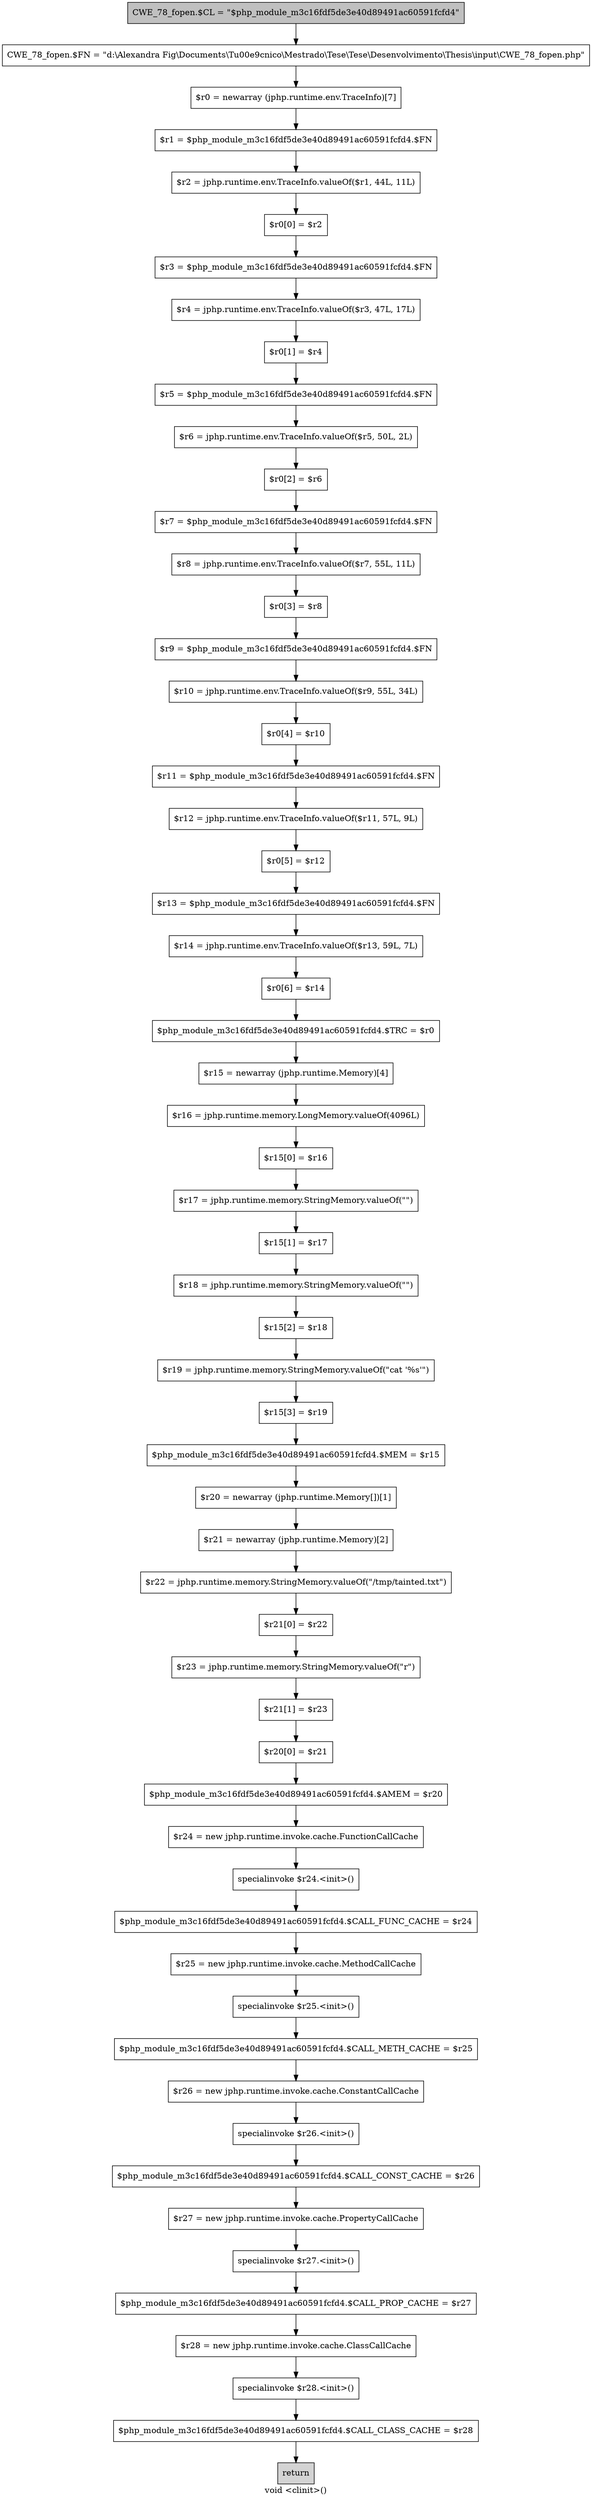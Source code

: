 digraph "void <clinit>()" {
    label="void <clinit>()";
    node [shape=box];
    "0" [style=filled,fillcolor=gray,label="CWE_78_fopen.$CL = \"$php_module_m3c16fdf5de3e40d89491ac60591fcfd4\"",];
    "1" [label="CWE_78_fopen.$FN = \"d:\\Alexandra Fig\\Documents\\T\u00e9cnico\\Mestrado\\Tese\\Tese\\Desenvolvimento\\Thesis\\input\\CWE_78_fopen.php\"",];
    "0"->"1";
    "2" [label="$r0 = newarray (jphp.runtime.env.TraceInfo)[7]",];
    "1"->"2";
    "3" [label="$r1 = $php_module_m3c16fdf5de3e40d89491ac60591fcfd4.$FN",];
    "2"->"3";
    "4" [label="$r2 = jphp.runtime.env.TraceInfo.valueOf($r1, 44L, 11L)",];
    "3"->"4";
    "5" [label="$r0[0] = $r2",];
    "4"->"5";
    "6" [label="$r3 = $php_module_m3c16fdf5de3e40d89491ac60591fcfd4.$FN",];
    "5"->"6";
    "7" [label="$r4 = jphp.runtime.env.TraceInfo.valueOf($r3, 47L, 17L)",];
    "6"->"7";
    "8" [label="$r0[1] = $r4",];
    "7"->"8";
    "9" [label="$r5 = $php_module_m3c16fdf5de3e40d89491ac60591fcfd4.$FN",];
    "8"->"9";
    "10" [label="$r6 = jphp.runtime.env.TraceInfo.valueOf($r5, 50L, 2L)",];
    "9"->"10";
    "11" [label="$r0[2] = $r6",];
    "10"->"11";
    "12" [label="$r7 = $php_module_m3c16fdf5de3e40d89491ac60591fcfd4.$FN",];
    "11"->"12";
    "13" [label="$r8 = jphp.runtime.env.TraceInfo.valueOf($r7, 55L, 11L)",];
    "12"->"13";
    "14" [label="$r0[3] = $r8",];
    "13"->"14";
    "15" [label="$r9 = $php_module_m3c16fdf5de3e40d89491ac60591fcfd4.$FN",];
    "14"->"15";
    "16" [label="$r10 = jphp.runtime.env.TraceInfo.valueOf($r9, 55L, 34L)",];
    "15"->"16";
    "17" [label="$r0[4] = $r10",];
    "16"->"17";
    "18" [label="$r11 = $php_module_m3c16fdf5de3e40d89491ac60591fcfd4.$FN",];
    "17"->"18";
    "19" [label="$r12 = jphp.runtime.env.TraceInfo.valueOf($r11, 57L, 9L)",];
    "18"->"19";
    "20" [label="$r0[5] = $r12",];
    "19"->"20";
    "21" [label="$r13 = $php_module_m3c16fdf5de3e40d89491ac60591fcfd4.$FN",];
    "20"->"21";
    "22" [label="$r14 = jphp.runtime.env.TraceInfo.valueOf($r13, 59L, 7L)",];
    "21"->"22";
    "23" [label="$r0[6] = $r14",];
    "22"->"23";
    "24" [label="$php_module_m3c16fdf5de3e40d89491ac60591fcfd4.$TRC = $r0",];
    "23"->"24";
    "25" [label="$r15 = newarray (jphp.runtime.Memory)[4]",];
    "24"->"25";
    "26" [label="$r16 = jphp.runtime.memory.LongMemory.valueOf(4096L)",];
    "25"->"26";
    "27" [label="$r15[0] = $r16",];
    "26"->"27";
    "28" [label="$r17 = jphp.runtime.memory.StringMemory.valueOf(\"\")",];
    "27"->"28";
    "29" [label="$r15[1] = $r17",];
    "28"->"29";
    "30" [label="$r18 = jphp.runtime.memory.StringMemory.valueOf(\"\")",];
    "29"->"30";
    "31" [label="$r15[2] = $r18",];
    "30"->"31";
    "32" [label="$r19 = jphp.runtime.memory.StringMemory.valueOf(\"cat \'%s\'\")",];
    "31"->"32";
    "33" [label="$r15[3] = $r19",];
    "32"->"33";
    "34" [label="$php_module_m3c16fdf5de3e40d89491ac60591fcfd4.$MEM = $r15",];
    "33"->"34";
    "35" [label="$r20 = newarray (jphp.runtime.Memory[])[1]",];
    "34"->"35";
    "36" [label="$r21 = newarray (jphp.runtime.Memory)[2]",];
    "35"->"36";
    "37" [label="$r22 = jphp.runtime.memory.StringMemory.valueOf(\"/tmp/tainted.txt\")",];
    "36"->"37";
    "38" [label="$r21[0] = $r22",];
    "37"->"38";
    "39" [label="$r23 = jphp.runtime.memory.StringMemory.valueOf(\"r\")",];
    "38"->"39";
    "40" [label="$r21[1] = $r23",];
    "39"->"40";
    "41" [label="$r20[0] = $r21",];
    "40"->"41";
    "42" [label="$php_module_m3c16fdf5de3e40d89491ac60591fcfd4.$AMEM = $r20",];
    "41"->"42";
    "43" [label="$r24 = new jphp.runtime.invoke.cache.FunctionCallCache",];
    "42"->"43";
    "44" [label="specialinvoke $r24.<init>()",];
    "43"->"44";
    "45" [label="$php_module_m3c16fdf5de3e40d89491ac60591fcfd4.$CALL_FUNC_CACHE = $r24",];
    "44"->"45";
    "46" [label="$r25 = new jphp.runtime.invoke.cache.MethodCallCache",];
    "45"->"46";
    "47" [label="specialinvoke $r25.<init>()",];
    "46"->"47";
    "48" [label="$php_module_m3c16fdf5de3e40d89491ac60591fcfd4.$CALL_METH_CACHE = $r25",];
    "47"->"48";
    "49" [label="$r26 = new jphp.runtime.invoke.cache.ConstantCallCache",];
    "48"->"49";
    "50" [label="specialinvoke $r26.<init>()",];
    "49"->"50";
    "51" [label="$php_module_m3c16fdf5de3e40d89491ac60591fcfd4.$CALL_CONST_CACHE = $r26",];
    "50"->"51";
    "52" [label="$r27 = new jphp.runtime.invoke.cache.PropertyCallCache",];
    "51"->"52";
    "53" [label="specialinvoke $r27.<init>()",];
    "52"->"53";
    "54" [label="$php_module_m3c16fdf5de3e40d89491ac60591fcfd4.$CALL_PROP_CACHE = $r27",];
    "53"->"54";
    "55" [label="$r28 = new jphp.runtime.invoke.cache.ClassCallCache",];
    "54"->"55";
    "56" [label="specialinvoke $r28.<init>()",];
    "55"->"56";
    "57" [label="$php_module_m3c16fdf5de3e40d89491ac60591fcfd4.$CALL_CLASS_CACHE = $r28",];
    "56"->"57";
    "58" [style=filled,fillcolor=lightgray,label="return",];
    "57"->"58";
}
